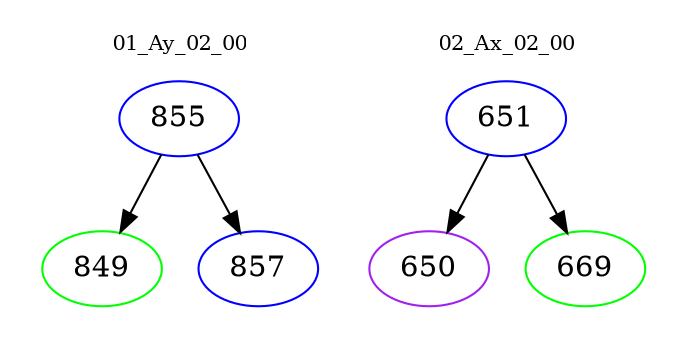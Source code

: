 digraph{
subgraph cluster_0 {
color = white
label = "01_Ay_02_00";
fontsize=10;
T0_855 [label="855", color="blue"]
T0_855 -> T0_849 [color="black"]
T0_849 [label="849", color="green"]
T0_855 -> T0_857 [color="black"]
T0_857 [label="857", color="blue"]
}
subgraph cluster_1 {
color = white
label = "02_Ax_02_00";
fontsize=10;
T1_651 [label="651", color="blue"]
T1_651 -> T1_650 [color="black"]
T1_650 [label="650", color="purple"]
T1_651 -> T1_669 [color="black"]
T1_669 [label="669", color="green"]
}
}
